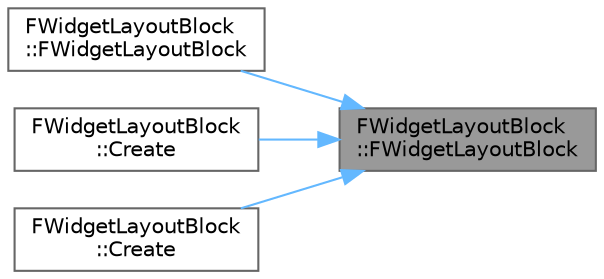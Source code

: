 digraph "FWidgetLayoutBlock::FWidgetLayoutBlock"
{
 // INTERACTIVE_SVG=YES
 // LATEX_PDF_SIZE
  bgcolor="transparent";
  edge [fontname=Helvetica,fontsize=10,labelfontname=Helvetica,labelfontsize=10];
  node [fontname=Helvetica,fontsize=10,shape=box,height=0.2,width=0.4];
  rankdir="RL";
  Node1 [id="Node000001",label="FWidgetLayoutBlock\l::FWidgetLayoutBlock",height=0.2,width=0.4,color="gray40", fillcolor="grey60", style="filled", fontcolor="black",tooltip=" "];
  Node1 -> Node2 [id="edge1_Node000001_Node000002",dir="back",color="steelblue1",style="solid",tooltip=" "];
  Node2 [id="Node000002",label="FWidgetLayoutBlock\l::FWidgetLayoutBlock",height=0.2,width=0.4,color="grey40", fillcolor="white", style="filled",URL="$d9/dc1/classFWidgetLayoutBlock.html#a9b3b7527b5ed613a8637d802fdc1dc7f",tooltip=" "];
  Node1 -> Node3 [id="edge2_Node000001_Node000003",dir="back",color="steelblue1",style="solid",tooltip=" "];
  Node3 [id="Node000003",label="FWidgetLayoutBlock\l::Create",height=0.2,width=0.4,color="grey40", fillcolor="white", style="filled",URL="$d9/dc1/classFWidgetLayoutBlock.html#acb3091c351efc84fc440e841adafbe3d",tooltip=" "];
  Node1 -> Node4 [id="edge3_Node000001_Node000004",dir="back",color="steelblue1",style="solid",tooltip=" "];
  Node4 [id="Node000004",label="FWidgetLayoutBlock\l::Create",height=0.2,width=0.4,color="grey40", fillcolor="white", style="filled",URL="$d9/dc1/classFWidgetLayoutBlock.html#a83bbea5d953b448cd46e1a355c0e551a",tooltip=" "];
}
